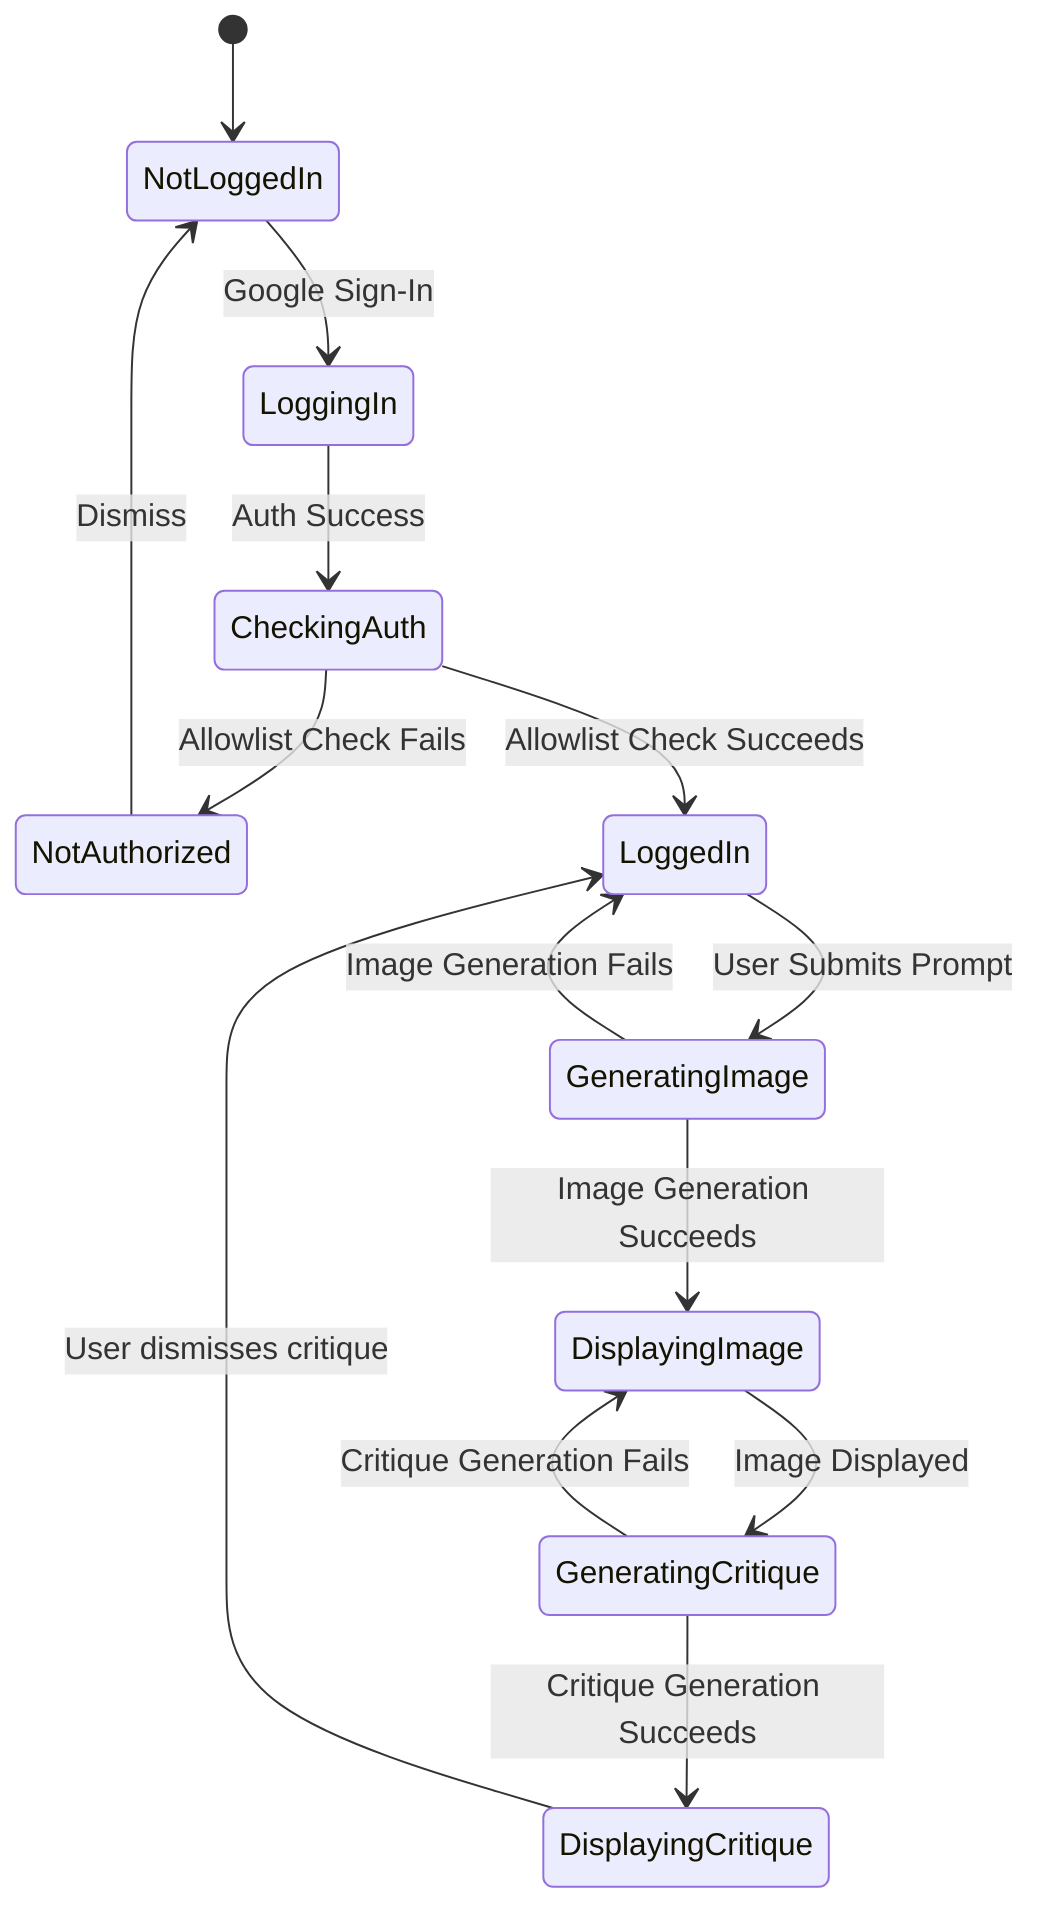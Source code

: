 stateDiagram
    [*] --> NotLoggedIn
    NotLoggedIn --> LoggingIn: Google Sign-In
    LoggingIn --> CheckingAuth: Auth Success
    CheckingAuth --> NotAuthorized: Allowlist Check Fails
    CheckingAuth --> LoggedIn: Allowlist Check Succeeds
    NotAuthorized --> NotLoggedIn: Dismiss
    LoggedIn --> GeneratingImage: User Submits Prompt
    GeneratingImage --> DisplayingImage: Image Generation Succeeds
    GeneratingImage --> LoggedIn: Image Generation Fails
    DisplayingImage --> GeneratingCritique: Image Displayed
    GeneratingCritique --> DisplayingCritique: Critique Generation Succeeds
    GeneratingCritique --> DisplayingImage: Critique Generation Fails
    DisplayingCritique --> LoggedIn: User dismisses critique